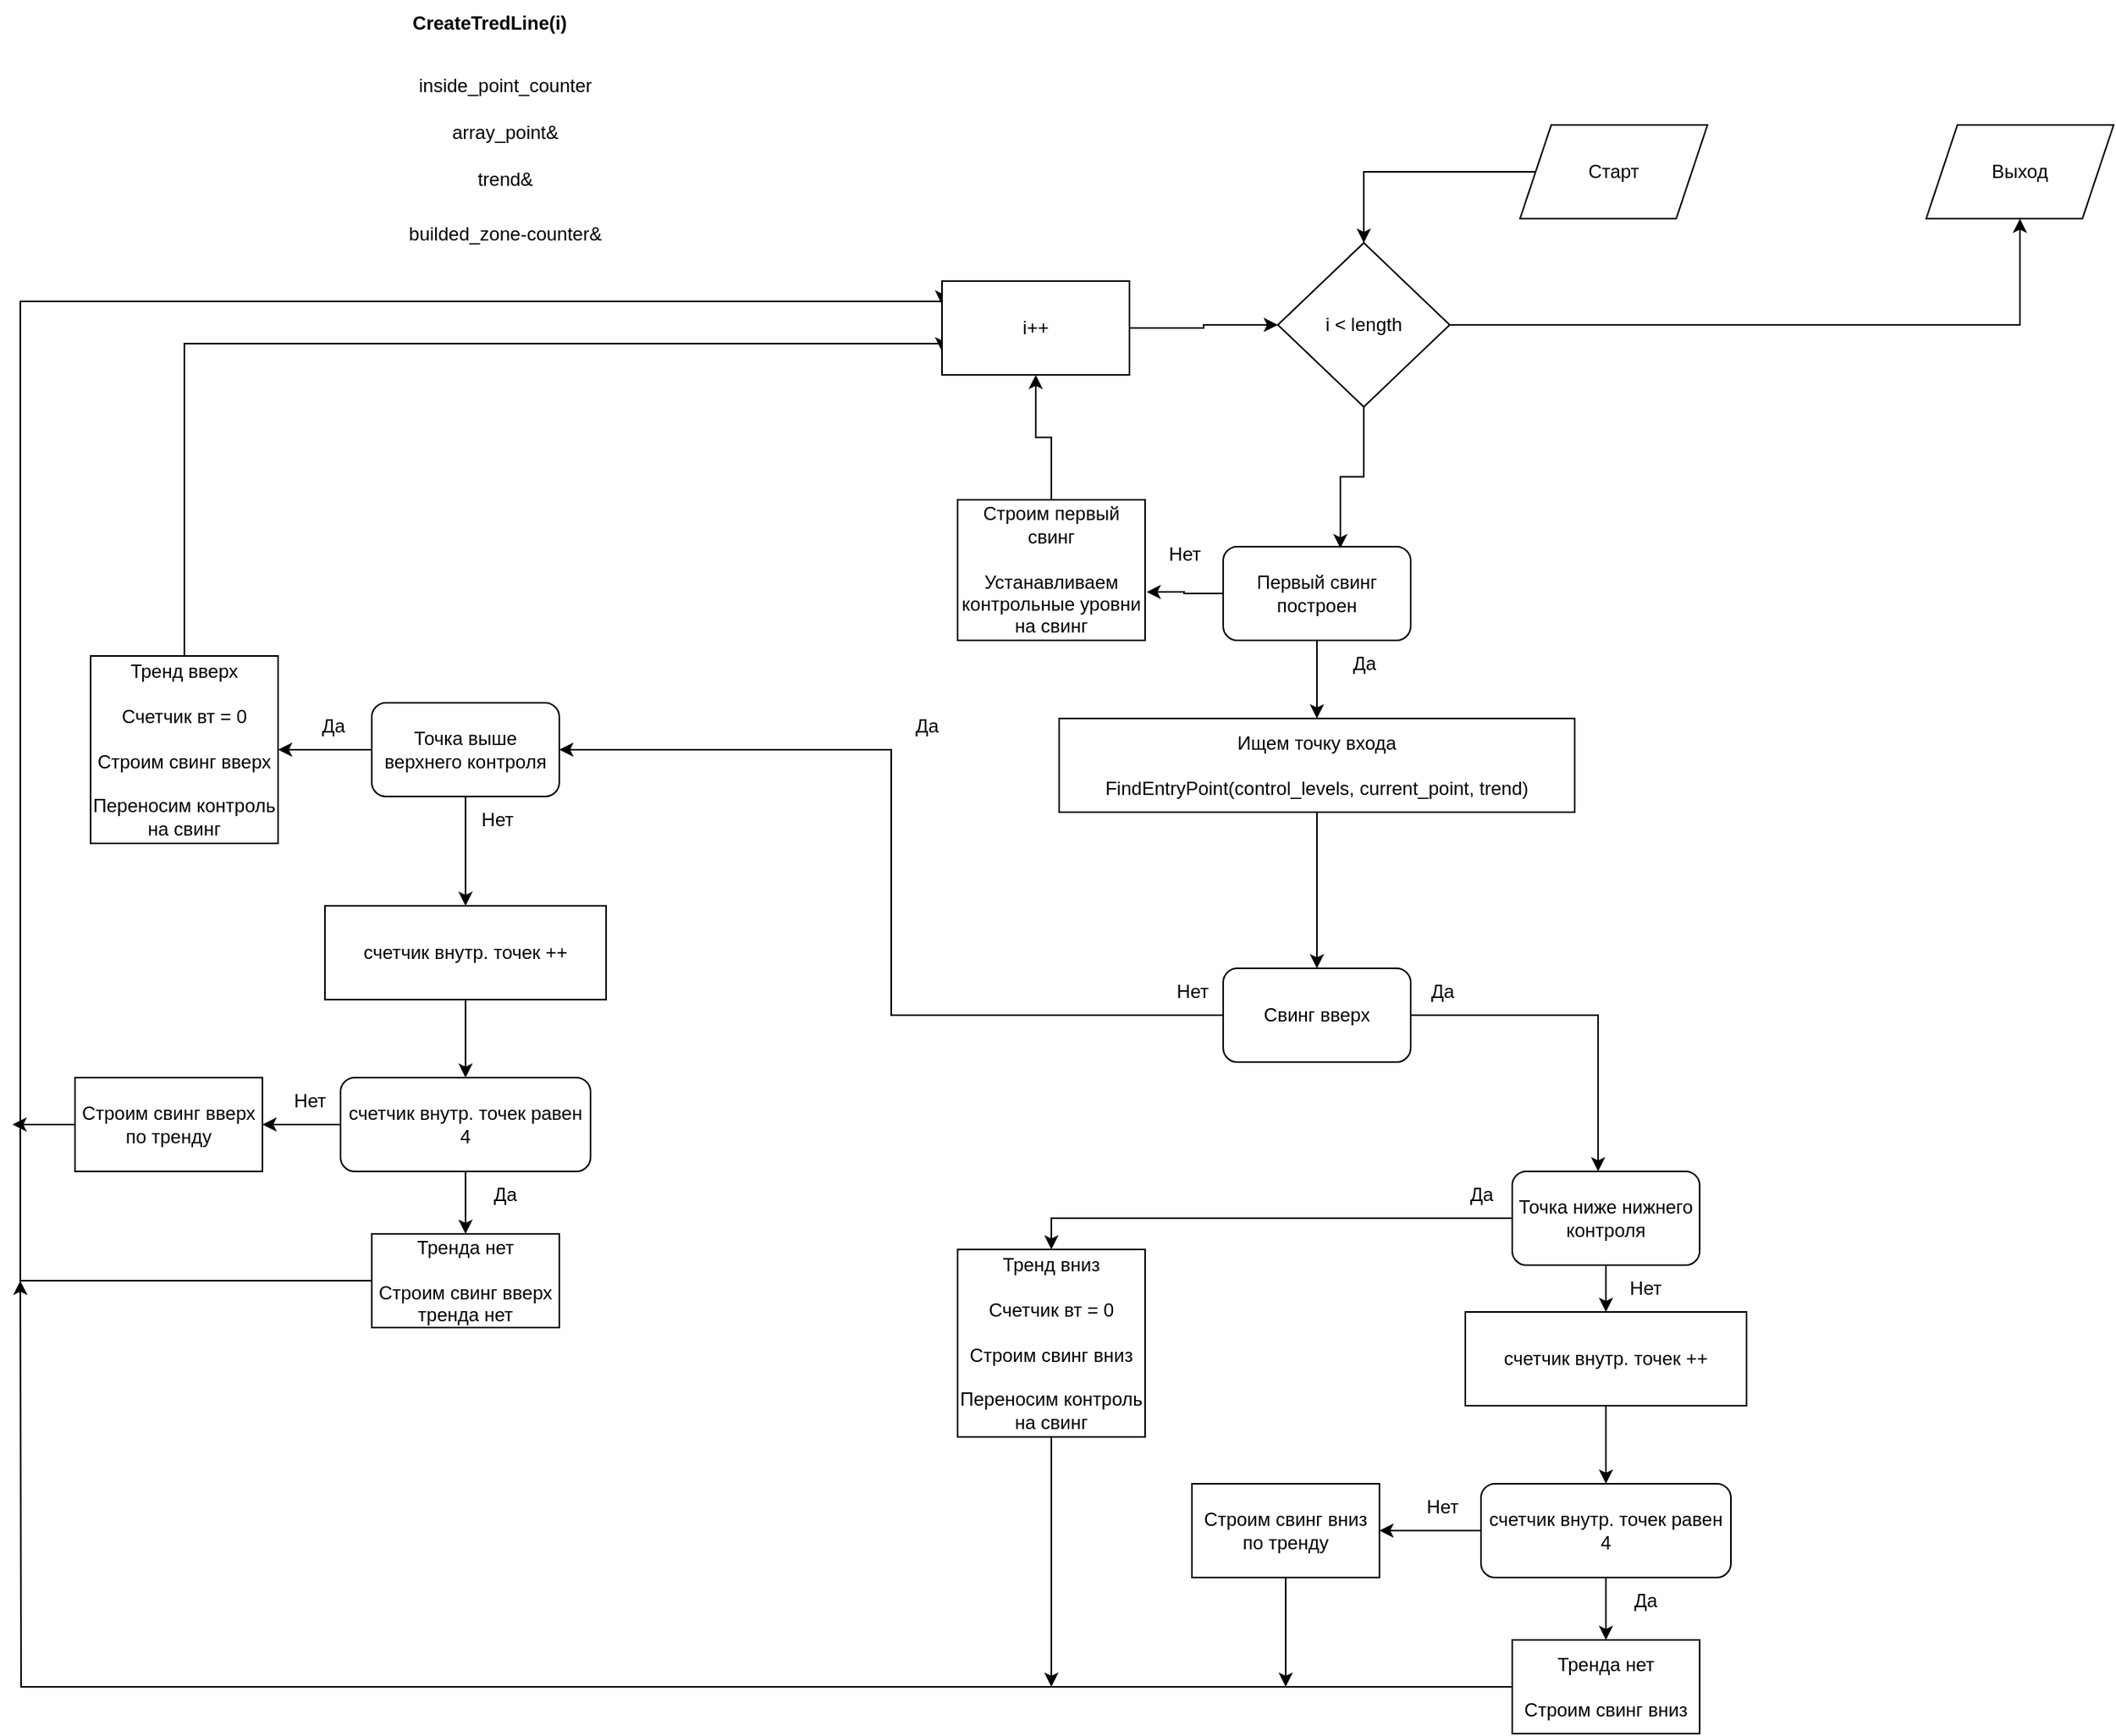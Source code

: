 <mxfile version="20.3.0" type="device"><diagram id="3pdOIv_jJMWmYIusXese" name="Page-1"><mxGraphModel dx="2591" dy="865" grid="1" gridSize="10" guides="1" tooltips="1" connect="1" arrows="1" fold="1" page="1" pageScale="1" pageWidth="1169" pageHeight="1654" math="0" shadow="0"><root><mxCell id="0"/><mxCell id="1" parent="0"/><mxCell id="fnTC3sio2jrQYxNXpPp1-1" value="CreateTredLine(i)" style="text;html=1;align=center;verticalAlign=middle;resizable=0;points=[];autosize=1;strokeColor=none;fillColor=none;fontStyle=1" parent="1" vertex="1"><mxGeometry x="60" y="20" width="120" height="30" as="geometry"/></mxCell><mxCell id="fnTC3sio2jrQYxNXpPp1-3" value="array_point&amp;amp;" style="text;html=1;align=center;verticalAlign=middle;resizable=0;points=[];autosize=1;strokeColor=none;fillColor=none;" parent="1" vertex="1"><mxGeometry x="85" y="90" width="90" height="30" as="geometry"/></mxCell><mxCell id="fnTC3sio2jrQYxNXpPp1-4" value="trend&amp;amp;" style="text;html=1;align=center;verticalAlign=middle;resizable=0;points=[];autosize=1;strokeColor=none;fillColor=none;" parent="1" vertex="1"><mxGeometry x="100" y="120" width="60" height="30" as="geometry"/></mxCell><mxCell id="fnTC3sio2jrQYxNXpPp1-22" style="edgeStyle=orthogonalEdgeStyle;rounded=0;orthogonalLoop=1;jettySize=auto;html=1;entryX=1.008;entryY=0.656;entryDx=0;entryDy=0;entryPerimeter=0;" parent="1" source="fnTC3sio2jrQYxNXpPp1-14" target="fnTC3sio2jrQYxNXpPp1-21" edge="1"><mxGeometry relative="1" as="geometry"/></mxCell><mxCell id="wijBDLiPSCvkdAJ2RtYp-49" style="edgeStyle=orthogonalEdgeStyle;rounded=0;orthogonalLoop=1;jettySize=auto;html=1;entryX=0.5;entryY=0;entryDx=0;entryDy=0;" edge="1" parent="1" source="fnTC3sio2jrQYxNXpPp1-14" target="wijBDLiPSCvkdAJ2RtYp-48"><mxGeometry relative="1" as="geometry"/></mxCell><mxCell id="fnTC3sio2jrQYxNXpPp1-14" value="Первый свинг построен" style="rounded=1;whiteSpace=wrap;html=1;" parent="1" vertex="1"><mxGeometry x="590" y="370" width="120" height="60" as="geometry"/></mxCell><mxCell id="fnTC3sio2jrQYxNXpPp1-26" style="edgeStyle=orthogonalEdgeStyle;rounded=0;orthogonalLoop=1;jettySize=auto;html=1;entryX=1;entryY=0.5;entryDx=0;entryDy=0;" parent="1" source="fnTC3sio2jrQYxNXpPp1-17" target="fnTC3sio2jrQYxNXpPp1-25" edge="1"><mxGeometry relative="1" as="geometry"/></mxCell><mxCell id="wijBDLiPSCvkdAJ2RtYp-6" style="edgeStyle=orthogonalEdgeStyle;rounded=0;orthogonalLoop=1;jettySize=auto;html=1;" edge="1" parent="1" source="fnTC3sio2jrQYxNXpPp1-17" target="wijBDLiPSCvkdAJ2RtYp-5"><mxGeometry relative="1" as="geometry"><Array as="points"><mxPoint x="830" y="670"/></Array></mxGeometry></mxCell><mxCell id="fnTC3sio2jrQYxNXpPp1-17" value="Свинг вверх" style="rounded=1;whiteSpace=wrap;html=1;" parent="1" vertex="1"><mxGeometry x="590" y="640" width="120" height="60" as="geometry"/></mxCell><mxCell id="fnTC3sio2jrQYxNXpPp1-19" value="Да" style="text;html=1;align=center;verticalAlign=middle;resizable=0;points=[];autosize=1;strokeColor=none;fillColor=none;" parent="1" vertex="1"><mxGeometry x="710" y="640" width="40" height="30" as="geometry"/></mxCell><mxCell id="wijBDLiPSCvkdAJ2RtYp-40" style="edgeStyle=orthogonalEdgeStyle;rounded=0;orthogonalLoop=1;jettySize=auto;html=1;" edge="1" parent="1" source="fnTC3sio2jrQYxNXpPp1-21" target="wijBDLiPSCvkdAJ2RtYp-38"><mxGeometry relative="1" as="geometry"><Array as="points"/></mxGeometry></mxCell><mxCell id="fnTC3sio2jrQYxNXpPp1-21" value="Строим первый свинг&lt;br&gt;&lt;br&gt;Устанавливаем контрольные уровни на свинг" style="rounded=0;whiteSpace=wrap;html=1;" parent="1" vertex="1"><mxGeometry x="420" y="340" width="120" height="90" as="geometry"/></mxCell><mxCell id="fnTC3sio2jrQYxNXpPp1-28" style="edgeStyle=orthogonalEdgeStyle;rounded=0;orthogonalLoop=1;jettySize=auto;html=1;" parent="1" source="fnTC3sio2jrQYxNXpPp1-25" target="fnTC3sio2jrQYxNXpPp1-27" edge="1"><mxGeometry relative="1" as="geometry"/></mxCell><mxCell id="fnTC3sio2jrQYxNXpPp1-34" style="edgeStyle=orthogonalEdgeStyle;rounded=0;orthogonalLoop=1;jettySize=auto;html=1;entryX=0.5;entryY=0;entryDx=0;entryDy=0;" parent="1" source="fnTC3sio2jrQYxNXpPp1-25" target="fnTC3sio2jrQYxNXpPp1-33" edge="1"><mxGeometry relative="1" as="geometry"/></mxCell><mxCell id="fnTC3sio2jrQYxNXpPp1-25" value="Точка выше верхнего контроля" style="rounded=1;whiteSpace=wrap;html=1;" parent="1" vertex="1"><mxGeometry x="45" y="470" width="120" height="60" as="geometry"/></mxCell><mxCell id="fnTC3sio2jrQYxNXpPp1-32" style="edgeStyle=orthogonalEdgeStyle;rounded=0;orthogonalLoop=1;jettySize=auto;html=1;entryX=0;entryY=0.75;entryDx=0;entryDy=0;" parent="1" source="fnTC3sio2jrQYxNXpPp1-27" target="wijBDLiPSCvkdAJ2RtYp-38" edge="1"><mxGeometry relative="1" as="geometry"><Array as="points"><mxPoint x="120" y="240"/><mxPoint x="470" y="240"/></Array><mxPoint x="350" y="260" as="targetPoint"/></mxGeometry></mxCell><mxCell id="fnTC3sio2jrQYxNXpPp1-27" value="Тренд вверх&lt;br&gt;&lt;br&gt;Счетчик вт = 0&lt;br&gt;&lt;br&gt;Строим свинг вверх&lt;br&gt;&lt;br&gt;Переносим контроль на свинг" style="rounded=0;whiteSpace=wrap;html=1;" parent="1" vertex="1"><mxGeometry x="-135" y="440" width="120" height="120" as="geometry"/></mxCell><mxCell id="fnTC3sio2jrQYxNXpPp1-29" value="Да" style="text;html=1;align=center;verticalAlign=middle;resizable=0;points=[];autosize=1;strokeColor=none;fillColor=none;" parent="1" vertex="1"><mxGeometry x="380" y="470" width="40" height="30" as="geometry"/></mxCell><mxCell id="fnTC3sio2jrQYxNXpPp1-30" value="Да" style="text;html=1;align=center;verticalAlign=middle;resizable=0;points=[];autosize=1;strokeColor=none;fillColor=none;" parent="1" vertex="1"><mxGeometry y="470" width="40" height="30" as="geometry"/></mxCell><mxCell id="fnTC3sio2jrQYxNXpPp1-37" style="edgeStyle=orthogonalEdgeStyle;rounded=0;orthogonalLoop=1;jettySize=auto;html=1;entryX=0.5;entryY=0;entryDx=0;entryDy=0;" parent="1" source="fnTC3sio2jrQYxNXpPp1-33" target="fnTC3sio2jrQYxNXpPp1-36" edge="1"><mxGeometry relative="1" as="geometry"/></mxCell><mxCell id="fnTC3sio2jrQYxNXpPp1-33" value="счетчик внутр. точек ++" style="rounded=0;whiteSpace=wrap;html=1;" parent="1" vertex="1"><mxGeometry x="15" y="600" width="180" height="60" as="geometry"/></mxCell><mxCell id="fnTC3sio2jrQYxNXpPp1-35" value="inside_point_counter" style="text;html=1;align=center;verticalAlign=middle;resizable=0;points=[];autosize=1;strokeColor=none;fillColor=none;" parent="1" vertex="1"><mxGeometry x="65" y="60" width="130" height="30" as="geometry"/></mxCell><mxCell id="wijBDLiPSCvkdAJ2RtYp-1" style="edgeStyle=orthogonalEdgeStyle;rounded=0;orthogonalLoop=1;jettySize=auto;html=1;entryX=0.5;entryY=0;entryDx=0;entryDy=0;" edge="1" parent="1" source="fnTC3sio2jrQYxNXpPp1-36" target="fnTC3sio2jrQYxNXpPp1-38"><mxGeometry relative="1" as="geometry"/></mxCell><mxCell id="wijBDLiPSCvkdAJ2RtYp-22" style="edgeStyle=orthogonalEdgeStyle;rounded=0;orthogonalLoop=1;jettySize=auto;html=1;entryX=1;entryY=0.5;entryDx=0;entryDy=0;" edge="1" parent="1" source="fnTC3sio2jrQYxNXpPp1-36" target="wijBDLiPSCvkdAJ2RtYp-21"><mxGeometry relative="1" as="geometry"/></mxCell><mxCell id="fnTC3sio2jrQYxNXpPp1-36" value="счетчик внутр. точек равен 4" style="rounded=1;whiteSpace=wrap;html=1;" parent="1" vertex="1"><mxGeometry x="25" y="710" width="160" height="60" as="geometry"/></mxCell><mxCell id="wijBDLiPSCvkdAJ2RtYp-39" style="edgeStyle=orthogonalEdgeStyle;rounded=0;orthogonalLoop=1;jettySize=auto;html=1;entryX=0;entryY=0.25;entryDx=0;entryDy=0;" edge="1" parent="1" source="fnTC3sio2jrQYxNXpPp1-38" target="wijBDLiPSCvkdAJ2RtYp-38"><mxGeometry relative="1" as="geometry"><Array as="points"><mxPoint x="-180" y="840"/><mxPoint x="-180" y="213"/><mxPoint x="410" y="213"/></Array></mxGeometry></mxCell><mxCell id="fnTC3sio2jrQYxNXpPp1-38" value="Тренда нет&lt;br&gt;&lt;br&gt;Строим свинг вверх&lt;br&gt;тренда нет" style="rounded=0;whiteSpace=wrap;html=1;" parent="1" vertex="1"><mxGeometry x="45" y="810" width="120" height="60" as="geometry"/></mxCell><mxCell id="wijBDLiPSCvkdAJ2RtYp-2" value="Да" style="text;html=1;align=center;verticalAlign=middle;resizable=0;points=[];autosize=1;strokeColor=none;fillColor=none;" vertex="1" parent="1"><mxGeometry x="110" y="770" width="40" height="30" as="geometry"/></mxCell><mxCell id="wijBDLiPSCvkdAJ2RtYp-16" style="edgeStyle=orthogonalEdgeStyle;rounded=0;orthogonalLoop=1;jettySize=auto;html=1;entryX=0.5;entryY=0;entryDx=0;entryDy=0;" edge="1" parent="1" source="wijBDLiPSCvkdAJ2RtYp-5" target="wijBDLiPSCvkdAJ2RtYp-11"><mxGeometry relative="1" as="geometry"/></mxCell><mxCell id="wijBDLiPSCvkdAJ2RtYp-19" style="edgeStyle=orthogonalEdgeStyle;rounded=0;orthogonalLoop=1;jettySize=auto;html=1;entryX=0.5;entryY=0;entryDx=0;entryDy=0;" edge="1" parent="1" source="wijBDLiPSCvkdAJ2RtYp-5" target="wijBDLiPSCvkdAJ2RtYp-18"><mxGeometry relative="1" as="geometry"/></mxCell><mxCell id="wijBDLiPSCvkdAJ2RtYp-5" value="Точка ниже нижнего контроля" style="rounded=1;whiteSpace=wrap;html=1;" vertex="1" parent="1"><mxGeometry x="775" y="770" width="120" height="60" as="geometry"/></mxCell><mxCell id="wijBDLiPSCvkdAJ2RtYp-7" value="Нет" style="text;html=1;align=center;verticalAlign=middle;resizable=0;points=[];autosize=1;strokeColor=none;fillColor=none;" vertex="1" parent="1"><mxGeometry x="105" y="530" width="40" height="30" as="geometry"/></mxCell><mxCell id="wijBDLiPSCvkdAJ2RtYp-8" value="Нет" style="text;html=1;align=center;verticalAlign=middle;resizable=0;points=[];autosize=1;strokeColor=none;fillColor=none;" vertex="1" parent="1"><mxGeometry x="-15" y="710" width="40" height="30" as="geometry"/></mxCell><mxCell id="wijBDLiPSCvkdAJ2RtYp-9" value="Нет" style="text;html=1;align=center;verticalAlign=middle;resizable=0;points=[];autosize=1;strokeColor=none;fillColor=none;" vertex="1" parent="1"><mxGeometry x="550" y="640" width="40" height="30" as="geometry"/></mxCell><mxCell id="wijBDLiPSCvkdAJ2RtYp-10" style="edgeStyle=orthogonalEdgeStyle;rounded=0;orthogonalLoop=1;jettySize=auto;html=1;entryX=0.5;entryY=0;entryDx=0;entryDy=0;" edge="1" source="wijBDLiPSCvkdAJ2RtYp-11" target="wijBDLiPSCvkdAJ2RtYp-13" parent="1"><mxGeometry relative="1" as="geometry"/></mxCell><mxCell id="wijBDLiPSCvkdAJ2RtYp-11" value="счетчик внутр. точек ++" style="rounded=0;whiteSpace=wrap;html=1;" vertex="1" parent="1"><mxGeometry x="745" y="860" width="180" height="60" as="geometry"/></mxCell><mxCell id="wijBDLiPSCvkdAJ2RtYp-12" style="edgeStyle=orthogonalEdgeStyle;rounded=0;orthogonalLoop=1;jettySize=auto;html=1;entryX=0.5;entryY=0;entryDx=0;entryDy=0;" edge="1" source="wijBDLiPSCvkdAJ2RtYp-13" target="wijBDLiPSCvkdAJ2RtYp-14" parent="1"><mxGeometry relative="1" as="geometry"/></mxCell><mxCell id="wijBDLiPSCvkdAJ2RtYp-27" style="edgeStyle=orthogonalEdgeStyle;rounded=0;orthogonalLoop=1;jettySize=auto;html=1;" edge="1" parent="1" source="wijBDLiPSCvkdAJ2RtYp-13" target="wijBDLiPSCvkdAJ2RtYp-26"><mxGeometry relative="1" as="geometry"/></mxCell><mxCell id="wijBDLiPSCvkdAJ2RtYp-13" value="счетчик внутр. точек равен 4" style="rounded=1;whiteSpace=wrap;html=1;" vertex="1" parent="1"><mxGeometry x="755" y="970" width="160" height="60" as="geometry"/></mxCell><mxCell id="wijBDLiPSCvkdAJ2RtYp-47" style="edgeStyle=orthogonalEdgeStyle;rounded=0;orthogonalLoop=1;jettySize=auto;html=1;" edge="1" parent="1" source="wijBDLiPSCvkdAJ2RtYp-14"><mxGeometry relative="1" as="geometry"><mxPoint x="-180" y="840" as="targetPoint"/></mxGeometry></mxCell><mxCell id="wijBDLiPSCvkdAJ2RtYp-14" value="Тренда нет&lt;br&gt;&lt;br&gt;Строим свинг вниз" style="rounded=0;whiteSpace=wrap;html=1;" vertex="1" parent="1"><mxGeometry x="775" y="1070" width="120" height="60" as="geometry"/></mxCell><mxCell id="wijBDLiPSCvkdAJ2RtYp-15" value="Да" style="text;html=1;align=center;verticalAlign=middle;resizable=0;points=[];autosize=1;strokeColor=none;fillColor=none;" vertex="1" parent="1"><mxGeometry x="840" y="1030" width="40" height="30" as="geometry"/></mxCell><mxCell id="wijBDLiPSCvkdAJ2RtYp-17" value="Нет" style="text;html=1;align=center;verticalAlign=middle;resizable=0;points=[];autosize=1;strokeColor=none;fillColor=none;" vertex="1" parent="1"><mxGeometry x="840" y="830" width="40" height="30" as="geometry"/></mxCell><mxCell id="wijBDLiPSCvkdAJ2RtYp-25" style="edgeStyle=orthogonalEdgeStyle;rounded=0;orthogonalLoop=1;jettySize=auto;html=1;" edge="1" parent="1" source="wijBDLiPSCvkdAJ2RtYp-18"><mxGeometry relative="1" as="geometry"><mxPoint x="480" y="1100" as="targetPoint"/></mxGeometry></mxCell><mxCell id="wijBDLiPSCvkdAJ2RtYp-18" value="Тренд вниз&lt;br&gt;&lt;br&gt;Счетчик вт = 0&lt;br&gt;&lt;br&gt;Строим свинг вниз&lt;br&gt;&lt;br&gt;Переносим контроль на свинг" style="rounded=0;whiteSpace=wrap;html=1;" vertex="1" parent="1"><mxGeometry x="420" y="820" width="120" height="120" as="geometry"/></mxCell><mxCell id="wijBDLiPSCvkdAJ2RtYp-20" value="Да" style="text;html=1;align=center;verticalAlign=middle;resizable=0;points=[];autosize=1;strokeColor=none;fillColor=none;" vertex="1" parent="1"><mxGeometry x="735" y="770" width="40" height="30" as="geometry"/></mxCell><mxCell id="wijBDLiPSCvkdAJ2RtYp-23" style="edgeStyle=orthogonalEdgeStyle;rounded=0;orthogonalLoop=1;jettySize=auto;html=1;" edge="1" parent="1" source="wijBDLiPSCvkdAJ2RtYp-21"><mxGeometry relative="1" as="geometry"><mxPoint x="-185" y="740" as="targetPoint"/></mxGeometry></mxCell><mxCell id="wijBDLiPSCvkdAJ2RtYp-21" value="Строим свинг вверх&lt;br&gt;по тренду" style="rounded=0;whiteSpace=wrap;html=1;" vertex="1" parent="1"><mxGeometry x="-145" y="710" width="120" height="60" as="geometry"/></mxCell><mxCell id="wijBDLiPSCvkdAJ2RtYp-29" style="edgeStyle=orthogonalEdgeStyle;rounded=0;orthogonalLoop=1;jettySize=auto;html=1;" edge="1" parent="1" source="wijBDLiPSCvkdAJ2RtYp-26"><mxGeometry relative="1" as="geometry"><mxPoint x="630" y="1100" as="targetPoint"/></mxGeometry></mxCell><mxCell id="wijBDLiPSCvkdAJ2RtYp-26" value="Строим свинг вниз&lt;br&gt;по тренду" style="rounded=0;whiteSpace=wrap;html=1;" vertex="1" parent="1"><mxGeometry x="570" y="970" width="120" height="60" as="geometry"/></mxCell><mxCell id="wijBDLiPSCvkdAJ2RtYp-28" value="Нет" style="text;html=1;align=center;verticalAlign=middle;resizable=0;points=[];autosize=1;strokeColor=none;fillColor=none;" vertex="1" parent="1"><mxGeometry x="710" y="970" width="40" height="30" as="geometry"/></mxCell><mxCell id="wijBDLiPSCvkdAJ2RtYp-32" value="Выход" style="shape=parallelogram;perimeter=parallelogramPerimeter;whiteSpace=wrap;html=1;fixedSize=1;" vertex="1" parent="1"><mxGeometry x="1040" y="100" width="120" height="60" as="geometry"/></mxCell><mxCell id="wijBDLiPSCvkdAJ2RtYp-37" style="edgeStyle=orthogonalEdgeStyle;rounded=0;orthogonalLoop=1;jettySize=auto;html=1;entryX=0.625;entryY=0.017;entryDx=0;entryDy=0;entryPerimeter=0;" edge="1" parent="1" source="wijBDLiPSCvkdAJ2RtYp-36" target="fnTC3sio2jrQYxNXpPp1-14"><mxGeometry relative="1" as="geometry"/></mxCell><mxCell id="wijBDLiPSCvkdAJ2RtYp-43" style="edgeStyle=orthogonalEdgeStyle;rounded=0;orthogonalLoop=1;jettySize=auto;html=1;entryX=0.5;entryY=1;entryDx=0;entryDy=0;" edge="1" parent="1" source="wijBDLiPSCvkdAJ2RtYp-36" target="wijBDLiPSCvkdAJ2RtYp-32"><mxGeometry relative="1" as="geometry"/></mxCell><mxCell id="wijBDLiPSCvkdAJ2RtYp-36" value="i &amp;lt; length" style="rhombus;whiteSpace=wrap;html=1;" vertex="1" parent="1"><mxGeometry x="625" y="175.5" width="110" height="105" as="geometry"/></mxCell><mxCell id="wijBDLiPSCvkdAJ2RtYp-42" style="edgeStyle=orthogonalEdgeStyle;rounded=0;orthogonalLoop=1;jettySize=auto;html=1;entryX=0;entryY=0.5;entryDx=0;entryDy=0;" edge="1" parent="1" source="wijBDLiPSCvkdAJ2RtYp-38" target="wijBDLiPSCvkdAJ2RtYp-36"><mxGeometry relative="1" as="geometry"/></mxCell><mxCell id="wijBDLiPSCvkdAJ2RtYp-38" value="i++" style="rounded=0;whiteSpace=wrap;html=1;" vertex="1" parent="1"><mxGeometry x="410" y="200" width="120" height="60" as="geometry"/></mxCell><mxCell id="wijBDLiPSCvkdAJ2RtYp-41" value="Нет" style="text;html=1;align=center;verticalAlign=middle;resizable=0;points=[];autosize=1;strokeColor=none;fillColor=none;" vertex="1" parent="1"><mxGeometry x="545" y="360" width="40" height="30" as="geometry"/></mxCell><mxCell id="wijBDLiPSCvkdAJ2RtYp-45" style="edgeStyle=orthogonalEdgeStyle;rounded=0;orthogonalLoop=1;jettySize=auto;html=1;entryX=0.5;entryY=0;entryDx=0;entryDy=0;" edge="1" parent="1" source="wijBDLiPSCvkdAJ2RtYp-44" target="wijBDLiPSCvkdAJ2RtYp-36"><mxGeometry relative="1" as="geometry"/></mxCell><mxCell id="wijBDLiPSCvkdAJ2RtYp-44" value="Старт" style="shape=parallelogram;perimeter=parallelogramPerimeter;whiteSpace=wrap;html=1;fixedSize=1;" vertex="1" parent="1"><mxGeometry x="780" y="100" width="120" height="60" as="geometry"/></mxCell><mxCell id="wijBDLiPSCvkdAJ2RtYp-46" value="builded_zone-counter&amp;amp;" style="text;html=1;align=center;verticalAlign=middle;resizable=0;points=[];autosize=1;strokeColor=none;fillColor=none;" vertex="1" parent="1"><mxGeometry x="55" y="155" width="150" height="30" as="geometry"/></mxCell><mxCell id="wijBDLiPSCvkdAJ2RtYp-51" style="edgeStyle=orthogonalEdgeStyle;rounded=0;orthogonalLoop=1;jettySize=auto;html=1;entryX=0.5;entryY=0;entryDx=0;entryDy=0;" edge="1" parent="1" source="wijBDLiPSCvkdAJ2RtYp-48" target="fnTC3sio2jrQYxNXpPp1-17"><mxGeometry relative="1" as="geometry"/></mxCell><mxCell id="wijBDLiPSCvkdAJ2RtYp-48" value="Ищем точку входа&lt;br&gt;&lt;br&gt;FindEntryPoint(control_levels, current_point, trend)" style="rounded=0;whiteSpace=wrap;html=1;" vertex="1" parent="1"><mxGeometry x="485" y="480" width="330" height="60" as="geometry"/></mxCell><mxCell id="wijBDLiPSCvkdAJ2RtYp-50" value="Да" style="text;html=1;align=center;verticalAlign=middle;resizable=0;points=[];autosize=1;strokeColor=none;fillColor=none;" vertex="1" parent="1"><mxGeometry x="660" y="430" width="40" height="30" as="geometry"/></mxCell></root></mxGraphModel></diagram></mxfile>